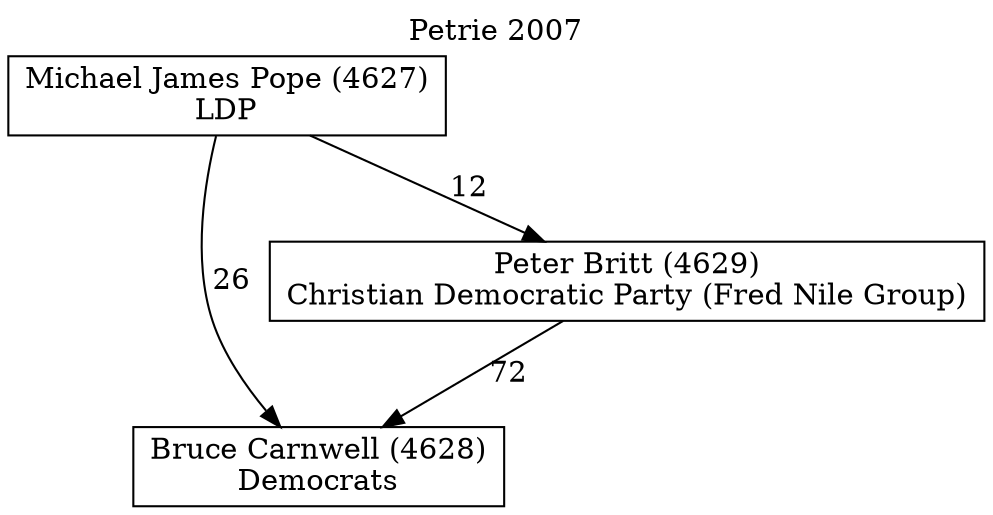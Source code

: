 // House preference flow
digraph "Bruce Carnwell (4628)_Petrie_2007" {
	graph [label="Petrie 2007" labelloc=t mclimit=10]
	node [shape=box]
	"Bruce Carnwell (4628)" [label="Bruce Carnwell (4628)
Democrats"]
	"Peter Britt (4629)" [label="Peter Britt (4629)
Christian Democratic Party (Fred Nile Group)"]
	"Michael James Pope (4627)" [label="Michael James Pope (4627)
LDP"]
	"Peter Britt (4629)" -> "Bruce Carnwell (4628)" [label=72]
	"Michael James Pope (4627)" -> "Peter Britt (4629)" [label=12]
	"Michael James Pope (4627)" -> "Bruce Carnwell (4628)" [label=26]
}
